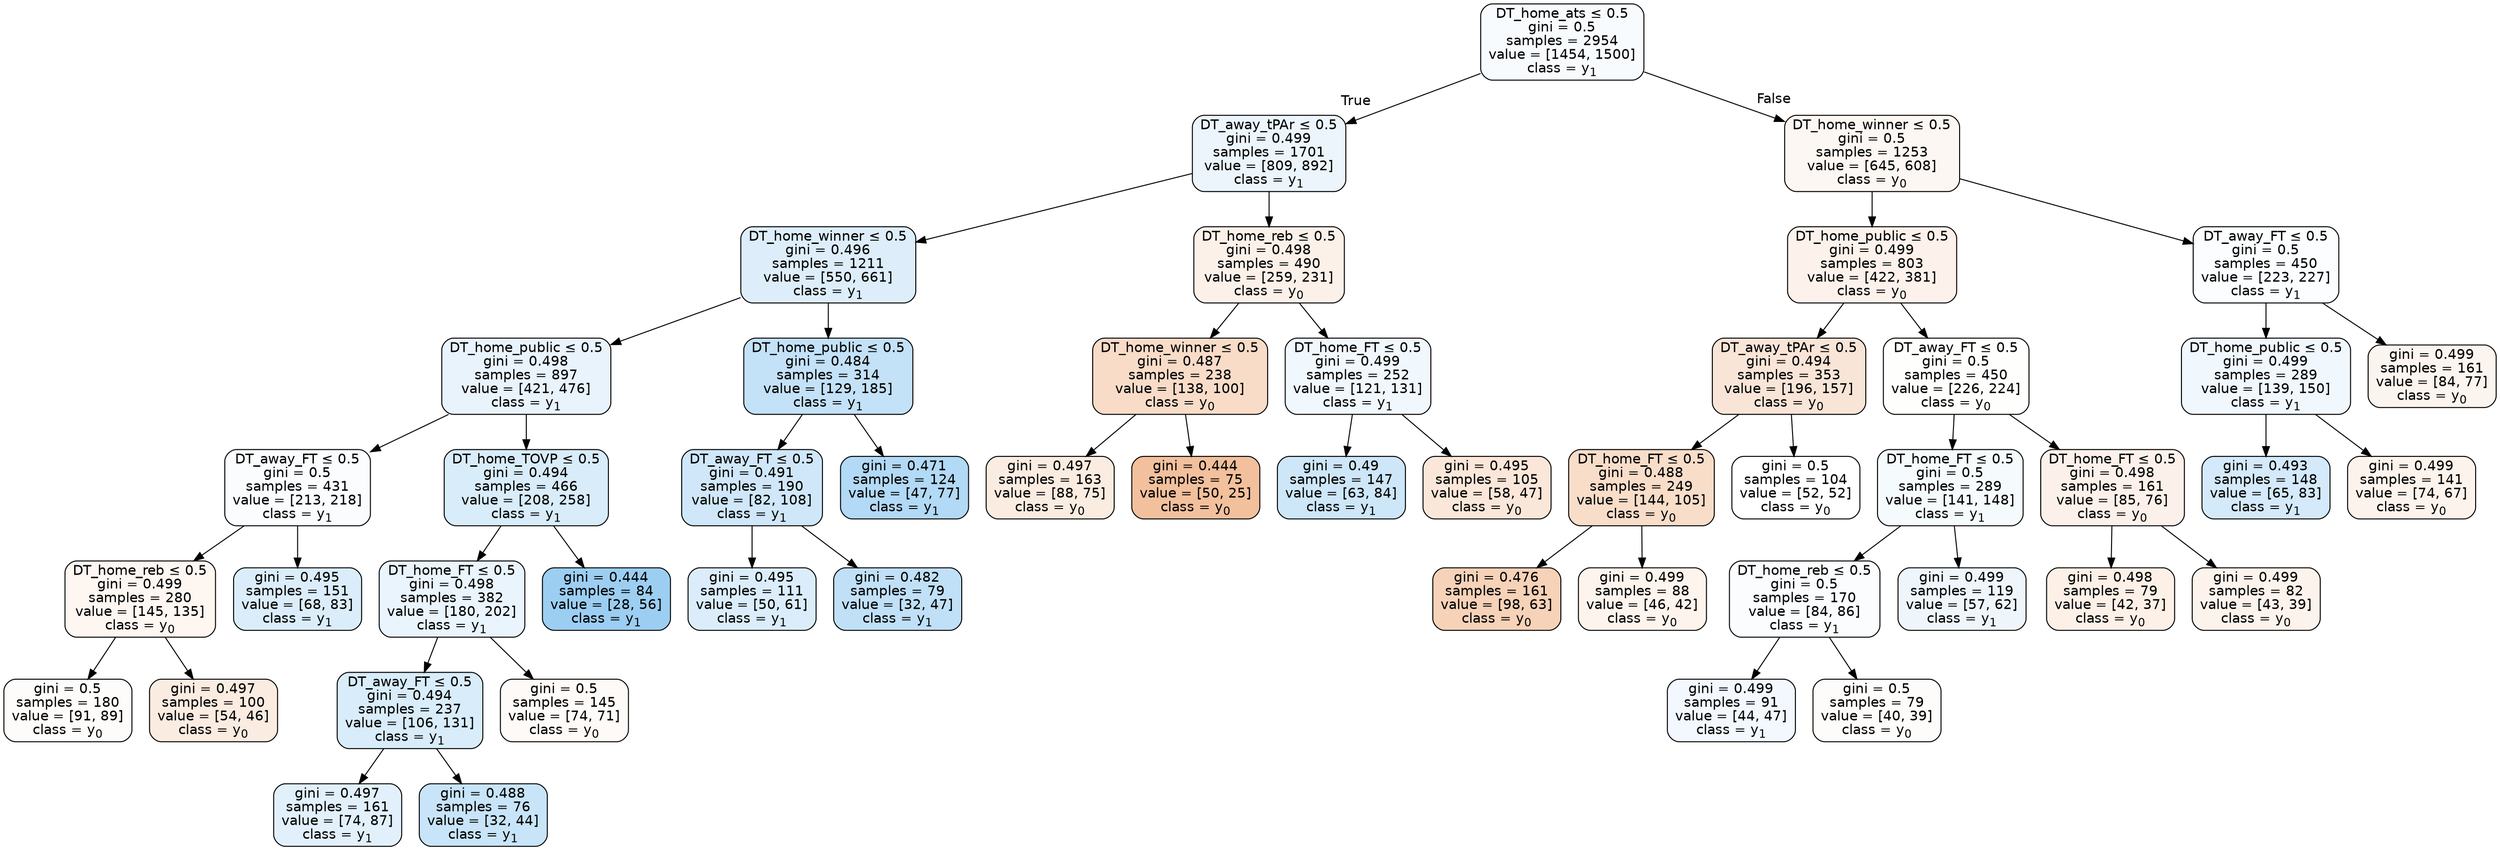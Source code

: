 digraph Tree {
node [shape=box, style="filled, rounded", color="black", fontname=helvetica] ;
edge [fontname=helvetica] ;
0 [label=<DT_home_ats &le; 0.5<br/>gini = 0.5<br/>samples = 2954<br/>value = [1454, 1500]<br/>class = y<SUB>1</SUB>>, fillcolor="#399de508"] ;
1 [label=<DT_away_tPAr &le; 0.5<br/>gini = 0.499<br/>samples = 1701<br/>value = [809, 892]<br/>class = y<SUB>1</SUB>>, fillcolor="#399de518"] ;
0 -> 1 [labeldistance=2.5, labelangle=45, headlabel="True"] ;
2 [label=<DT_home_winner &le; 0.5<br/>gini = 0.496<br/>samples = 1211<br/>value = [550, 661]<br/>class = y<SUB>1</SUB>>, fillcolor="#399de52b"] ;
1 -> 2 ;
3 [label=<DT_home_public &le; 0.5<br/>gini = 0.498<br/>samples = 897<br/>value = [421, 476]<br/>class = y<SUB>1</SUB>>, fillcolor="#399de51d"] ;
2 -> 3 ;
4 [label=<DT_away_FT &le; 0.5<br/>gini = 0.5<br/>samples = 431<br/>value = [213, 218]<br/>class = y<SUB>1</SUB>>, fillcolor="#399de506"] ;
3 -> 4 ;
5 [label=<DT_home_reb &le; 0.5<br/>gini = 0.499<br/>samples = 280<br/>value = [145, 135]<br/>class = y<SUB>0</SUB>>, fillcolor="#e5813912"] ;
4 -> 5 ;
6 [label=<gini = 0.5<br/>samples = 180<br/>value = [91, 89]<br/>class = y<SUB>0</SUB>>, fillcolor="#e5813906"] ;
5 -> 6 ;
7 [label=<gini = 0.497<br/>samples = 100<br/>value = [54, 46]<br/>class = y<SUB>0</SUB>>, fillcolor="#e5813926"] ;
5 -> 7 ;
8 [label=<gini = 0.495<br/>samples = 151<br/>value = [68, 83]<br/>class = y<SUB>1</SUB>>, fillcolor="#399de52e"] ;
4 -> 8 ;
9 [label=<DT_home_TOVP &le; 0.5<br/>gini = 0.494<br/>samples = 466<br/>value = [208, 258]<br/>class = y<SUB>1</SUB>>, fillcolor="#399de531"] ;
3 -> 9 ;
10 [label=<DT_home_FT &le; 0.5<br/>gini = 0.498<br/>samples = 382<br/>value = [180, 202]<br/>class = y<SUB>1</SUB>>, fillcolor="#399de51c"] ;
9 -> 10 ;
11 [label=<DT_away_FT &le; 0.5<br/>gini = 0.494<br/>samples = 237<br/>value = [106, 131]<br/>class = y<SUB>1</SUB>>, fillcolor="#399de531"] ;
10 -> 11 ;
12 [label=<gini = 0.497<br/>samples = 161<br/>value = [74, 87]<br/>class = y<SUB>1</SUB>>, fillcolor="#399de526"] ;
11 -> 12 ;
13 [label=<gini = 0.488<br/>samples = 76<br/>value = [32, 44]<br/>class = y<SUB>1</SUB>>, fillcolor="#399de546"] ;
11 -> 13 ;
14 [label=<gini = 0.5<br/>samples = 145<br/>value = [74, 71]<br/>class = y<SUB>0</SUB>>, fillcolor="#e581390a"] ;
10 -> 14 ;
15 [label=<gini = 0.444<br/>samples = 84<br/>value = [28, 56]<br/>class = y<SUB>1</SUB>>, fillcolor="#399de57f"] ;
9 -> 15 ;
16 [label=<DT_home_public &le; 0.5<br/>gini = 0.484<br/>samples = 314<br/>value = [129, 185]<br/>class = y<SUB>1</SUB>>, fillcolor="#399de54d"] ;
2 -> 16 ;
17 [label=<DT_away_FT &le; 0.5<br/>gini = 0.491<br/>samples = 190<br/>value = [82, 108]<br/>class = y<SUB>1</SUB>>, fillcolor="#399de53d"] ;
16 -> 17 ;
18 [label=<gini = 0.495<br/>samples = 111<br/>value = [50, 61]<br/>class = y<SUB>1</SUB>>, fillcolor="#399de52e"] ;
17 -> 18 ;
19 [label=<gini = 0.482<br/>samples = 79<br/>value = [32, 47]<br/>class = y<SUB>1</SUB>>, fillcolor="#399de551"] ;
17 -> 19 ;
20 [label=<gini = 0.471<br/>samples = 124<br/>value = [47, 77]<br/>class = y<SUB>1</SUB>>, fillcolor="#399de563"] ;
16 -> 20 ;
21 [label=<DT_home_reb &le; 0.5<br/>gini = 0.498<br/>samples = 490<br/>value = [259, 231]<br/>class = y<SUB>0</SUB>>, fillcolor="#e581391c"] ;
1 -> 21 ;
22 [label=<DT_home_winner &le; 0.5<br/>gini = 0.487<br/>samples = 238<br/>value = [138, 100]<br/>class = y<SUB>0</SUB>>, fillcolor="#e5813946"] ;
21 -> 22 ;
23 [label=<gini = 0.497<br/>samples = 163<br/>value = [88, 75]<br/>class = y<SUB>0</SUB>>, fillcolor="#e5813926"] ;
22 -> 23 ;
24 [label=<gini = 0.444<br/>samples = 75<br/>value = [50, 25]<br/>class = y<SUB>0</SUB>>, fillcolor="#e581397f"] ;
22 -> 24 ;
25 [label=<DT_home_FT &le; 0.5<br/>gini = 0.499<br/>samples = 252<br/>value = [121, 131]<br/>class = y<SUB>1</SUB>>, fillcolor="#399de513"] ;
21 -> 25 ;
26 [label=<gini = 0.49<br/>samples = 147<br/>value = [63, 84]<br/>class = y<SUB>1</SUB>>, fillcolor="#399de540"] ;
25 -> 26 ;
27 [label=<gini = 0.495<br/>samples = 105<br/>value = [58, 47]<br/>class = y<SUB>0</SUB>>, fillcolor="#e5813930"] ;
25 -> 27 ;
28 [label=<DT_home_winner &le; 0.5<br/>gini = 0.5<br/>samples = 1253<br/>value = [645, 608]<br/>class = y<SUB>0</SUB>>, fillcolor="#e581390f"] ;
0 -> 28 [labeldistance=2.5, labelangle=-45, headlabel="False"] ;
29 [label=<DT_home_public &le; 0.5<br/>gini = 0.499<br/>samples = 803<br/>value = [422, 381]<br/>class = y<SUB>0</SUB>>, fillcolor="#e5813919"] ;
28 -> 29 ;
30 [label=<DT_away_tPAr &le; 0.5<br/>gini = 0.494<br/>samples = 353<br/>value = [196, 157]<br/>class = y<SUB>0</SUB>>, fillcolor="#e5813933"] ;
29 -> 30 ;
31 [label=<DT_home_FT &le; 0.5<br/>gini = 0.488<br/>samples = 249<br/>value = [144, 105]<br/>class = y<SUB>0</SUB>>, fillcolor="#e5813945"] ;
30 -> 31 ;
32 [label=<gini = 0.476<br/>samples = 161<br/>value = [98, 63]<br/>class = y<SUB>0</SUB>>, fillcolor="#e581395b"] ;
31 -> 32 ;
33 [label=<gini = 0.499<br/>samples = 88<br/>value = [46, 42]<br/>class = y<SUB>0</SUB>>, fillcolor="#e5813916"] ;
31 -> 33 ;
34 [label=<gini = 0.5<br/>samples = 104<br/>value = [52, 52]<br/>class = y<SUB>0</SUB>>, fillcolor="#e5813900"] ;
30 -> 34 ;
35 [label=<DT_away_FT &le; 0.5<br/>gini = 0.5<br/>samples = 450<br/>value = [226, 224]<br/>class = y<SUB>0</SUB>>, fillcolor="#e5813902"] ;
29 -> 35 ;
36 [label=<DT_home_FT &le; 0.5<br/>gini = 0.5<br/>samples = 289<br/>value = [141, 148]<br/>class = y<SUB>1</SUB>>, fillcolor="#399de50c"] ;
35 -> 36 ;
37 [label=<DT_home_reb &le; 0.5<br/>gini = 0.5<br/>samples = 170<br/>value = [84, 86]<br/>class = y<SUB>1</SUB>>, fillcolor="#399de506"] ;
36 -> 37 ;
38 [label=<gini = 0.499<br/>samples = 91<br/>value = [44, 47]<br/>class = y<SUB>1</SUB>>, fillcolor="#399de510"] ;
37 -> 38 ;
39 [label=<gini = 0.5<br/>samples = 79<br/>value = [40, 39]<br/>class = y<SUB>0</SUB>>, fillcolor="#e5813906"] ;
37 -> 39 ;
40 [label=<gini = 0.499<br/>samples = 119<br/>value = [57, 62]<br/>class = y<SUB>1</SUB>>, fillcolor="#399de515"] ;
36 -> 40 ;
41 [label=<DT_home_FT &le; 0.5<br/>gini = 0.498<br/>samples = 161<br/>value = [85, 76]<br/>class = y<SUB>0</SUB>>, fillcolor="#e581391b"] ;
35 -> 41 ;
42 [label=<gini = 0.498<br/>samples = 79<br/>value = [42, 37]<br/>class = y<SUB>0</SUB>>, fillcolor="#e581391e"] ;
41 -> 42 ;
43 [label=<gini = 0.499<br/>samples = 82<br/>value = [43, 39]<br/>class = y<SUB>0</SUB>>, fillcolor="#e5813918"] ;
41 -> 43 ;
44 [label=<DT_away_FT &le; 0.5<br/>gini = 0.5<br/>samples = 450<br/>value = [223, 227]<br/>class = y<SUB>1</SUB>>, fillcolor="#399de504"] ;
28 -> 44 ;
45 [label=<DT_home_public &le; 0.5<br/>gini = 0.499<br/>samples = 289<br/>value = [139, 150]<br/>class = y<SUB>1</SUB>>, fillcolor="#399de513"] ;
44 -> 45 ;
46 [label=<gini = 0.493<br/>samples = 148<br/>value = [65, 83]<br/>class = y<SUB>1</SUB>>, fillcolor="#399de537"] ;
45 -> 46 ;
47 [label=<gini = 0.499<br/>samples = 141<br/>value = [74, 67]<br/>class = y<SUB>0</SUB>>, fillcolor="#e5813918"] ;
45 -> 47 ;
48 [label=<gini = 0.499<br/>samples = 161<br/>value = [84, 77]<br/>class = y<SUB>0</SUB>>, fillcolor="#e5813915"] ;
44 -> 48 ;
}